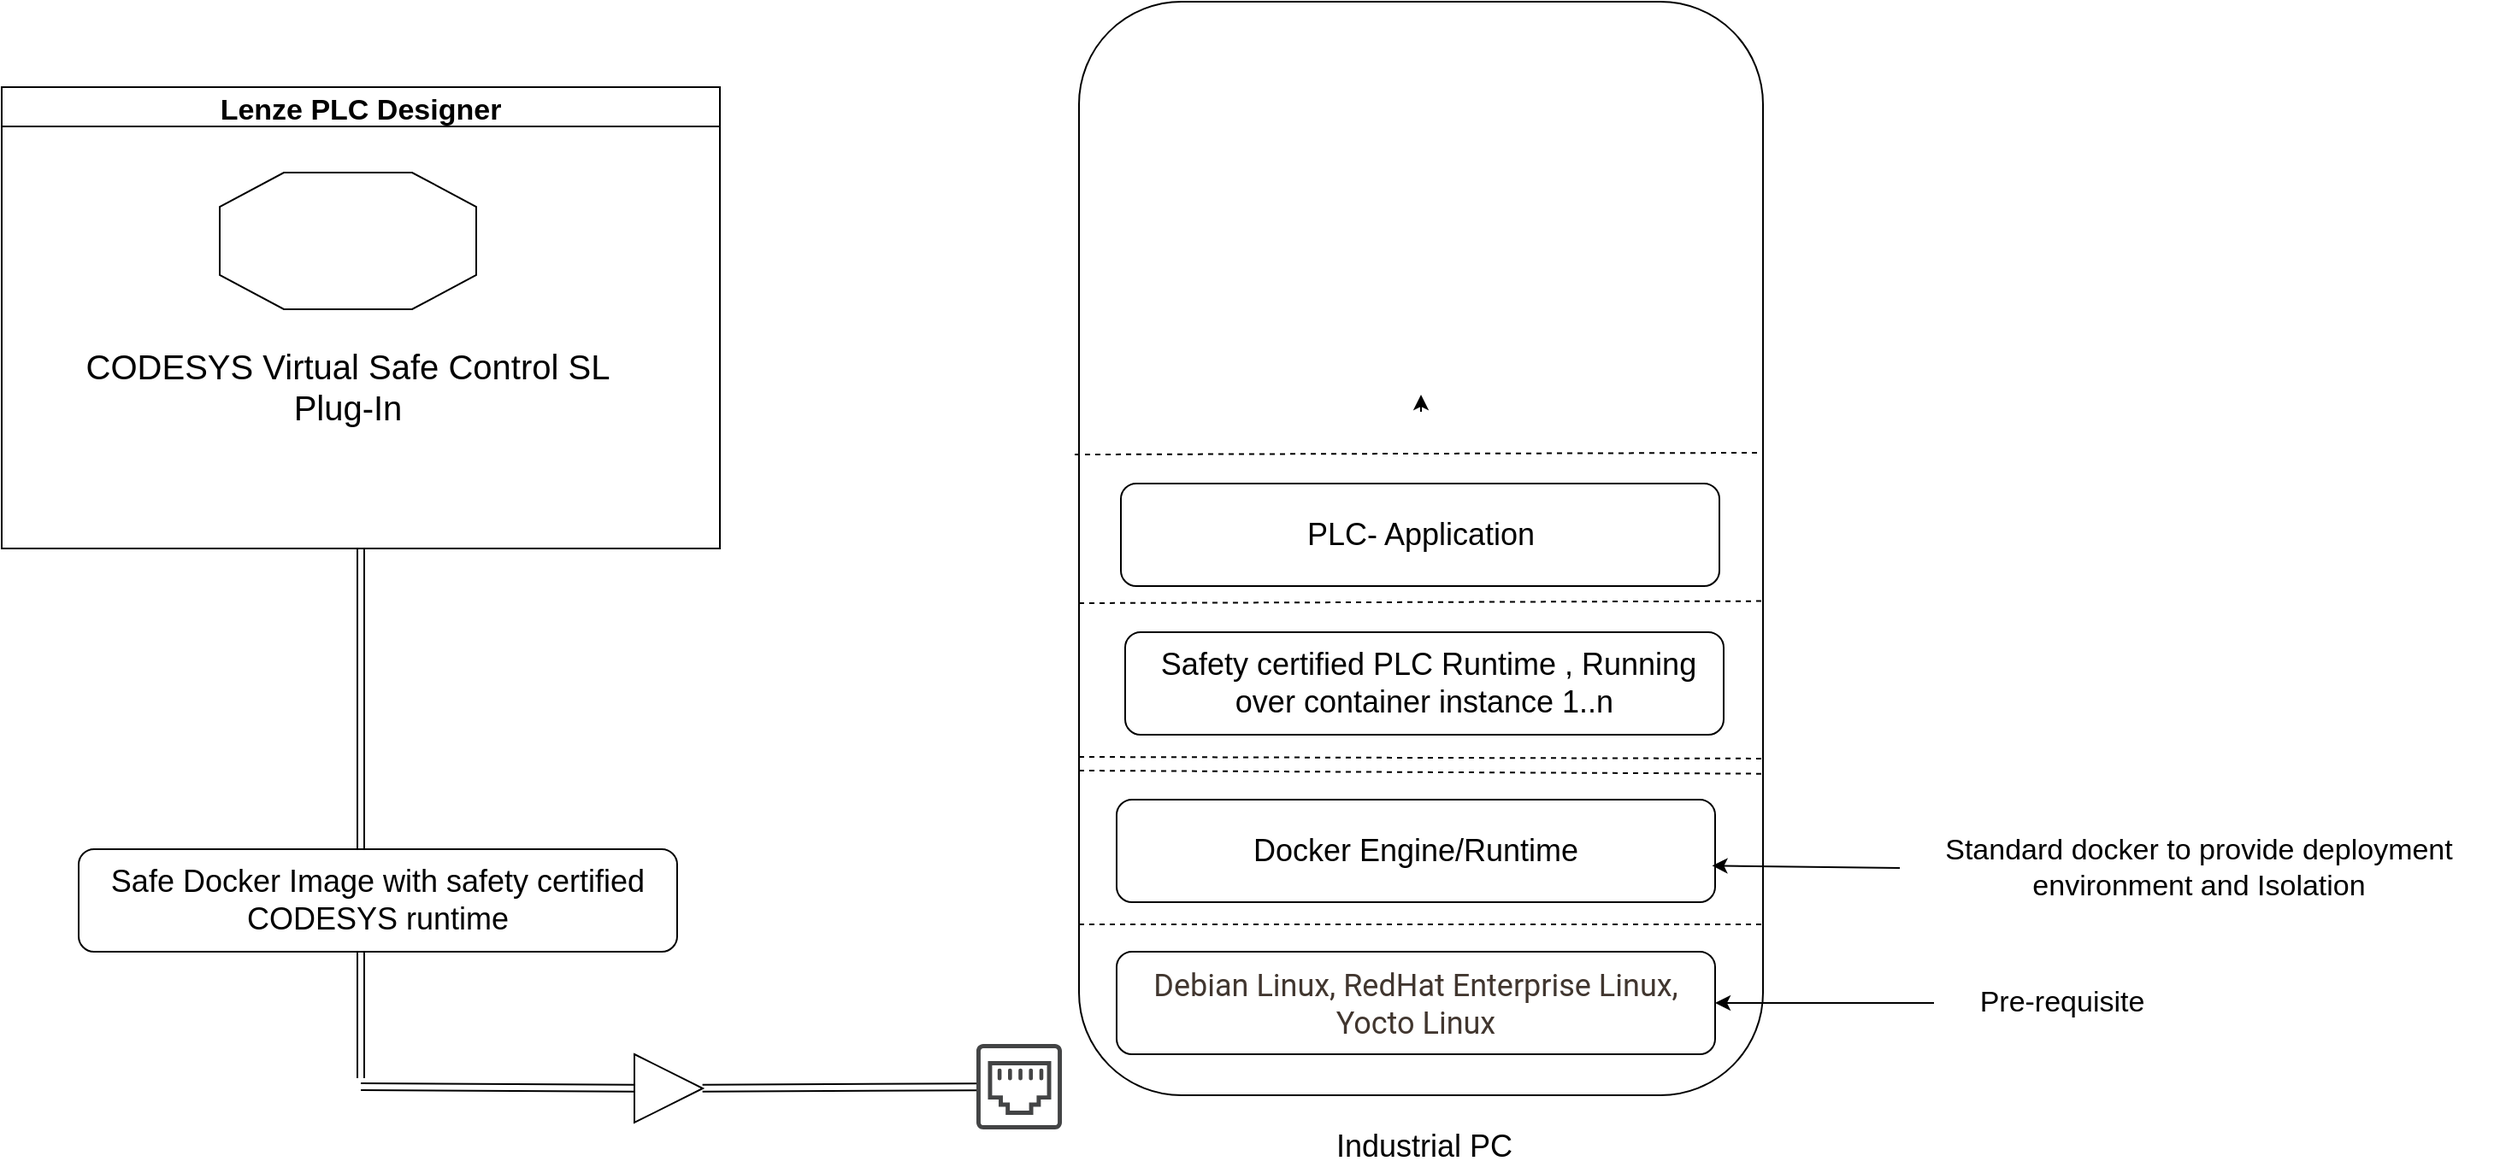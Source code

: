 <mxfile version="27.2.0">
  <diagram name="Page-1" id="D7aggsgGusqNKwHGmpUE">
    <mxGraphModel dx="1158" dy="773" grid="1" gridSize="10" guides="1" tooltips="1" connect="1" arrows="1" fold="1" page="1" pageScale="1" pageWidth="850" pageHeight="1100" math="0" shadow="0">
      <root>
        <mxCell id="0" />
        <mxCell id="1" parent="0" />
        <mxCell id="2XYO7jUWF8z6qgWEu6B7-32" value="" style="rounded=1;whiteSpace=wrap;html=1;" vertex="1" parent="1">
          <mxGeometry x="660" y="290" width="400" height="640" as="geometry" />
        </mxCell>
        <mxCell id="2XYO7jUWF8z6qgWEu6B7-1" value="Lenze PLC Designer" style="swimlane;fontSize=17;" vertex="1" parent="1">
          <mxGeometry x="30" y="340" width="420" height="270" as="geometry" />
        </mxCell>
        <mxCell id="2XYO7jUWF8z6qgWEu6B7-2" value="&lt;h2 style=&quot;text-wrap-mode: wrap; box-sizing: border-box; font-family: Montserrat, sans-serif; line-height: 1.1; color: rgb(51, 51, 51); margin-top: 20px; margin-bottom: 10px; text-align: start; background-color: rgb(255, 255, 255);&quot;&gt;&lt;br&gt;&lt;/h2&gt;" style="verticalLabelPosition=bottom;verticalAlign=top;html=1;shape=mxgraph.basic.polygon;polyCoords=[[0.25,0],[0.75,0],[1,0.25],[1,0.75],[0.75,1],[0.25,1],[0,0.75],[0,0.25]];polyline=0;" vertex="1" parent="2XYO7jUWF8z6qgWEu6B7-1">
          <mxGeometry x="127.5" y="50" width="150" height="80" as="geometry" />
        </mxCell>
        <mxCell id="2XYO7jUWF8z6qgWEu6B7-3" value="CODESYS Virtual Safe Control SL Plug-In" style="text;html=1;align=center;verticalAlign=middle;whiteSpace=wrap;rounded=0;fontSize=20;" vertex="1" parent="2XYO7jUWF8z6qgWEu6B7-1">
          <mxGeometry x="45" y="150" width="315" height="50" as="geometry" />
        </mxCell>
        <mxCell id="2XYO7jUWF8z6qgWEu6B7-5" value="Industrial PC" style="text;html=1;align=center;verticalAlign=middle;whiteSpace=wrap;rounded=0;fontSize=18;" vertex="1" parent="1">
          <mxGeometry x="777" y="950" width="170" height="20" as="geometry" />
        </mxCell>
        <mxCell id="2XYO7jUWF8z6qgWEu6B7-11" value="" style="shape=link;html=1;rounded=0;exitX=0.5;exitY=1;exitDx=0;exitDy=0;" edge="1" parent="1" source="2XYO7jUWF8z6qgWEu6B7-1">
          <mxGeometry width="100" relative="1" as="geometry">
            <mxPoint x="380" y="710" as="sourcePoint" />
            <mxPoint x="240" y="920" as="targetPoint" />
          </mxGeometry>
        </mxCell>
        <mxCell id="2XYO7jUWF8z6qgWEu6B7-12" value="" style="shape=link;html=1;rounded=0;" edge="1" parent="1" source="2XYO7jUWF8z6qgWEu6B7-39" target="2XYO7jUWF8z6qgWEu6B7-13">
          <mxGeometry width="100" relative="1" as="geometry">
            <mxPoint x="240" y="925" as="sourcePoint" />
            <mxPoint x="590" y="840" as="targetPoint" />
          </mxGeometry>
        </mxCell>
        <mxCell id="2XYO7jUWF8z6qgWEu6B7-13" value="" style="sketch=0;pointerEvents=1;shadow=0;dashed=0;html=1;strokeColor=none;fillColor=#434445;aspect=fixed;labelPosition=center;verticalLabelPosition=bottom;verticalAlign=top;align=center;outlineConnect=0;shape=mxgraph.vvd.ethernet_port;" vertex="1" parent="1">
          <mxGeometry x="600" y="900" width="50" height="50" as="geometry" />
        </mxCell>
        <mxCell id="2XYO7jUWF8z6qgWEu6B7-30" style="edgeStyle=orthogonalEdgeStyle;rounded=0;orthogonalLoop=1;jettySize=auto;html=1;" edge="1" parent="1">
          <mxGeometry relative="1" as="geometry">
            <mxPoint x="860" y="520" as="targetPoint" />
            <mxPoint x="860" y="530" as="sourcePoint" />
          </mxGeometry>
        </mxCell>
        <mxCell id="2XYO7jUWF8z6qgWEu6B7-15" value="&lt;span style=&quot;color: rgb(65, 54, 47); font-family: Roboto, Helvetica, Arial, sans-serif; text-align: start; background-color: rgb(255, 255, 255);&quot;&gt;&lt;font style=&quot;font-size: 18px;&quot;&gt;Debian Linux, RedHat Enterprise Linux, Yocto Linux&lt;/font&gt;&lt;/span&gt;" style="rounded=1;whiteSpace=wrap;html=1;fontSize=14;" vertex="1" parent="1">
          <mxGeometry x="682" y="846" width="350" height="60" as="geometry" />
        </mxCell>
        <mxCell id="2XYO7jUWF8z6qgWEu6B7-19" value="" style="endArrow=none;dashed=1;html=1;rounded=0;exitX=0;exitY=0.75;exitDx=0;exitDy=0;entryX=1;entryY=0.75;entryDx=0;entryDy=0;" edge="1" parent="1">
          <mxGeometry width="50" height="50" relative="1" as="geometry">
            <mxPoint x="660" y="830" as="sourcePoint" />
            <mxPoint x="1060" y="830" as="targetPoint" />
          </mxGeometry>
        </mxCell>
        <mxCell id="2XYO7jUWF8z6qgWEu6B7-20" value="&lt;font style=&quot;font-size: 18px;&quot;&gt;Docker Engine/Runtime&lt;/font&gt;" style="rounded=1;whiteSpace=wrap;html=1;fontSize=14;" vertex="1" parent="1">
          <mxGeometry x="682" y="757" width="350" height="60" as="geometry" />
        </mxCell>
        <mxCell id="2XYO7jUWF8z6qgWEu6B7-22" value="" style="endArrow=none;dashed=1;html=1;rounded=0;exitX=0;exitY=0.75;exitDx=0;exitDy=0;entryX=1.003;entryY=0.706;entryDx=0;entryDy=0;entryPerimeter=0;" edge="1" parent="1" target="2XYO7jUWF8z6qgWEu6B7-32">
          <mxGeometry width="50" height="50" relative="1" as="geometry">
            <mxPoint x="660" y="740" as="sourcePoint" />
            <mxPoint x="1050" y="740" as="targetPoint" />
          </mxGeometry>
        </mxCell>
        <mxCell id="2XYO7jUWF8z6qgWEu6B7-23" value="&lt;font style=&quot;font-size: 18px;&quot;&gt;Safe Docker Image with safety certified CODESYS runtime&lt;/font&gt;" style="rounded=1;whiteSpace=wrap;html=1;fontSize=14;" vertex="1" parent="1">
          <mxGeometry x="75" y="786" width="350" height="60" as="geometry" />
        </mxCell>
        <mxCell id="2XYO7jUWF8z6qgWEu6B7-24" value="" style="endArrow=none;dashed=1;html=1;rounded=0;exitX=0;exitY=0.75;exitDx=0;exitDy=0;entryX=1.001;entryY=0.564;entryDx=0;entryDy=0;entryPerimeter=0;" edge="1" parent="1">
          <mxGeometry width="50" height="50" relative="1" as="geometry">
            <mxPoint x="660" y="732" as="sourcePoint" />
            <mxPoint x="1060.4" y="732.96" as="targetPoint" />
          </mxGeometry>
        </mxCell>
        <mxCell id="2XYO7jUWF8z6qgWEu6B7-25" value="&lt;font style=&quot;font-size: 18px;&quot;&gt;&amp;nbsp;Safety certified PLC Runtime , Running over container instance 1..n&lt;/font&gt;" style="rounded=1;whiteSpace=wrap;html=1;fontSize=14;" vertex="1" parent="1">
          <mxGeometry x="687" y="659" width="350" height="60" as="geometry" />
        </mxCell>
        <mxCell id="2XYO7jUWF8z6qgWEu6B7-26" value="" style="endArrow=none;dashed=1;html=1;rounded=0;exitX=0;exitY=0.75;exitDx=0;exitDy=0;entryX=0.998;entryY=0.42;entryDx=0;entryDy=0;entryPerimeter=0;" edge="1" parent="1">
          <mxGeometry width="50" height="50" relative="1" as="geometry">
            <mxPoint x="660" y="642" as="sourcePoint" />
            <mxPoint x="1059.2" y="640.8" as="targetPoint" />
          </mxGeometry>
        </mxCell>
        <mxCell id="2XYO7jUWF8z6qgWEu6B7-35" value="&lt;font style=&quot;font-size: 18px;&quot;&gt;PLC- Application&lt;/font&gt;" style="rounded=1;whiteSpace=wrap;html=1;fontSize=14;" vertex="1" parent="1">
          <mxGeometry x="684.5" y="572" width="350" height="60" as="geometry" />
        </mxCell>
        <mxCell id="2XYO7jUWF8z6qgWEu6B7-36" value="" style="endArrow=none;dashed=1;html=1;rounded=0;exitX=0;exitY=0.75;exitDx=0;exitDy=0;entryX=0.998;entryY=0.42;entryDx=0;entryDy=0;entryPerimeter=0;" edge="1" parent="1">
          <mxGeometry width="50" height="50" relative="1" as="geometry">
            <mxPoint x="657.5" y="555" as="sourcePoint" />
            <mxPoint x="1056.5" y="554" as="targetPoint" />
          </mxGeometry>
        </mxCell>
        <mxCell id="2XYO7jUWF8z6qgWEu6B7-40" value="" style="shape=link;html=1;rounded=0;" edge="1" parent="1" target="2XYO7jUWF8z6qgWEu6B7-39">
          <mxGeometry width="100" relative="1" as="geometry">
            <mxPoint x="240" y="925" as="sourcePoint" />
            <mxPoint x="600" y="925" as="targetPoint" />
          </mxGeometry>
        </mxCell>
        <mxCell id="2XYO7jUWF8z6qgWEu6B7-39" value="" style="triangle;whiteSpace=wrap;html=1;" vertex="1" parent="1">
          <mxGeometry x="400" y="906" width="40" height="40" as="geometry" />
        </mxCell>
        <mxCell id="2XYO7jUWF8z6qgWEu6B7-42" value="" style="endArrow=classic;html=1;rounded=0;entryX=1;entryY=0.5;entryDx=0;entryDy=0;exitX=0;exitY=0.5;exitDx=0;exitDy=0;" edge="1" parent="1" source="2XYO7jUWF8z6qgWEu6B7-43" target="2XYO7jUWF8z6qgWEu6B7-15">
          <mxGeometry width="50" height="50" relative="1" as="geometry">
            <mxPoint x="1150" y="880" as="sourcePoint" />
            <mxPoint x="1240" y="900" as="targetPoint" />
          </mxGeometry>
        </mxCell>
        <mxCell id="2XYO7jUWF8z6qgWEu6B7-43" value="Pre-requisite" style="text;html=1;align=center;verticalAlign=middle;whiteSpace=wrap;rounded=0;fontSize=17;" vertex="1" parent="1">
          <mxGeometry x="1160" y="856" width="150" height="40" as="geometry" />
        </mxCell>
        <mxCell id="2XYO7jUWF8z6qgWEu6B7-44" value="" style="endArrow=classic;html=1;rounded=0;entryX=0.995;entryY=0.644;entryDx=0;entryDy=0;entryPerimeter=0;exitX=0;exitY=0.5;exitDx=0;exitDy=0;" edge="1" parent="1" source="2XYO7jUWF8z6qgWEu6B7-45" target="2XYO7jUWF8z6qgWEu6B7-20">
          <mxGeometry width="50" height="50" relative="1" as="geometry">
            <mxPoint x="1140" y="800" as="sourcePoint" />
            <mxPoint x="1160" y="870" as="targetPoint" />
          </mxGeometry>
        </mxCell>
        <mxCell id="2XYO7jUWF8z6qgWEu6B7-45" value="Standard docker to provide deployment environment and Isolation" style="text;html=1;align=center;verticalAlign=middle;whiteSpace=wrap;rounded=0;fontSize=17;" vertex="1" parent="1">
          <mxGeometry x="1140" y="777" width="350" height="40" as="geometry" />
        </mxCell>
      </root>
    </mxGraphModel>
  </diagram>
</mxfile>
